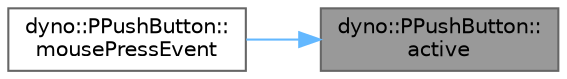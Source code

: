 digraph "dyno::PPushButton::active"
{
 // LATEX_PDF_SIZE
  bgcolor="transparent";
  edge [fontname=Helvetica,fontsize=10,labelfontname=Helvetica,labelfontsize=10];
  node [fontname=Helvetica,fontsize=10,shape=box,height=0.2,width=0.4];
  rankdir="RL";
  Node1 [id="Node000001",label="dyno::PPushButton::\lactive",height=0.2,width=0.4,color="gray40", fillcolor="grey60", style="filled", fontcolor="black",tooltip=" "];
  Node1 -> Node2 [id="edge1_Node000001_Node000002",dir="back",color="steelblue1",style="solid",tooltip=" "];
  Node2 [id="Node000002",label="dyno::PPushButton::\lmousePressEvent",height=0.2,width=0.4,color="grey40", fillcolor="white", style="filled",URL="$classdyno_1_1_p_push_button.html#a5502f55fbe17bfb5452779c5f5e89b4e",tooltip=" "];
}
